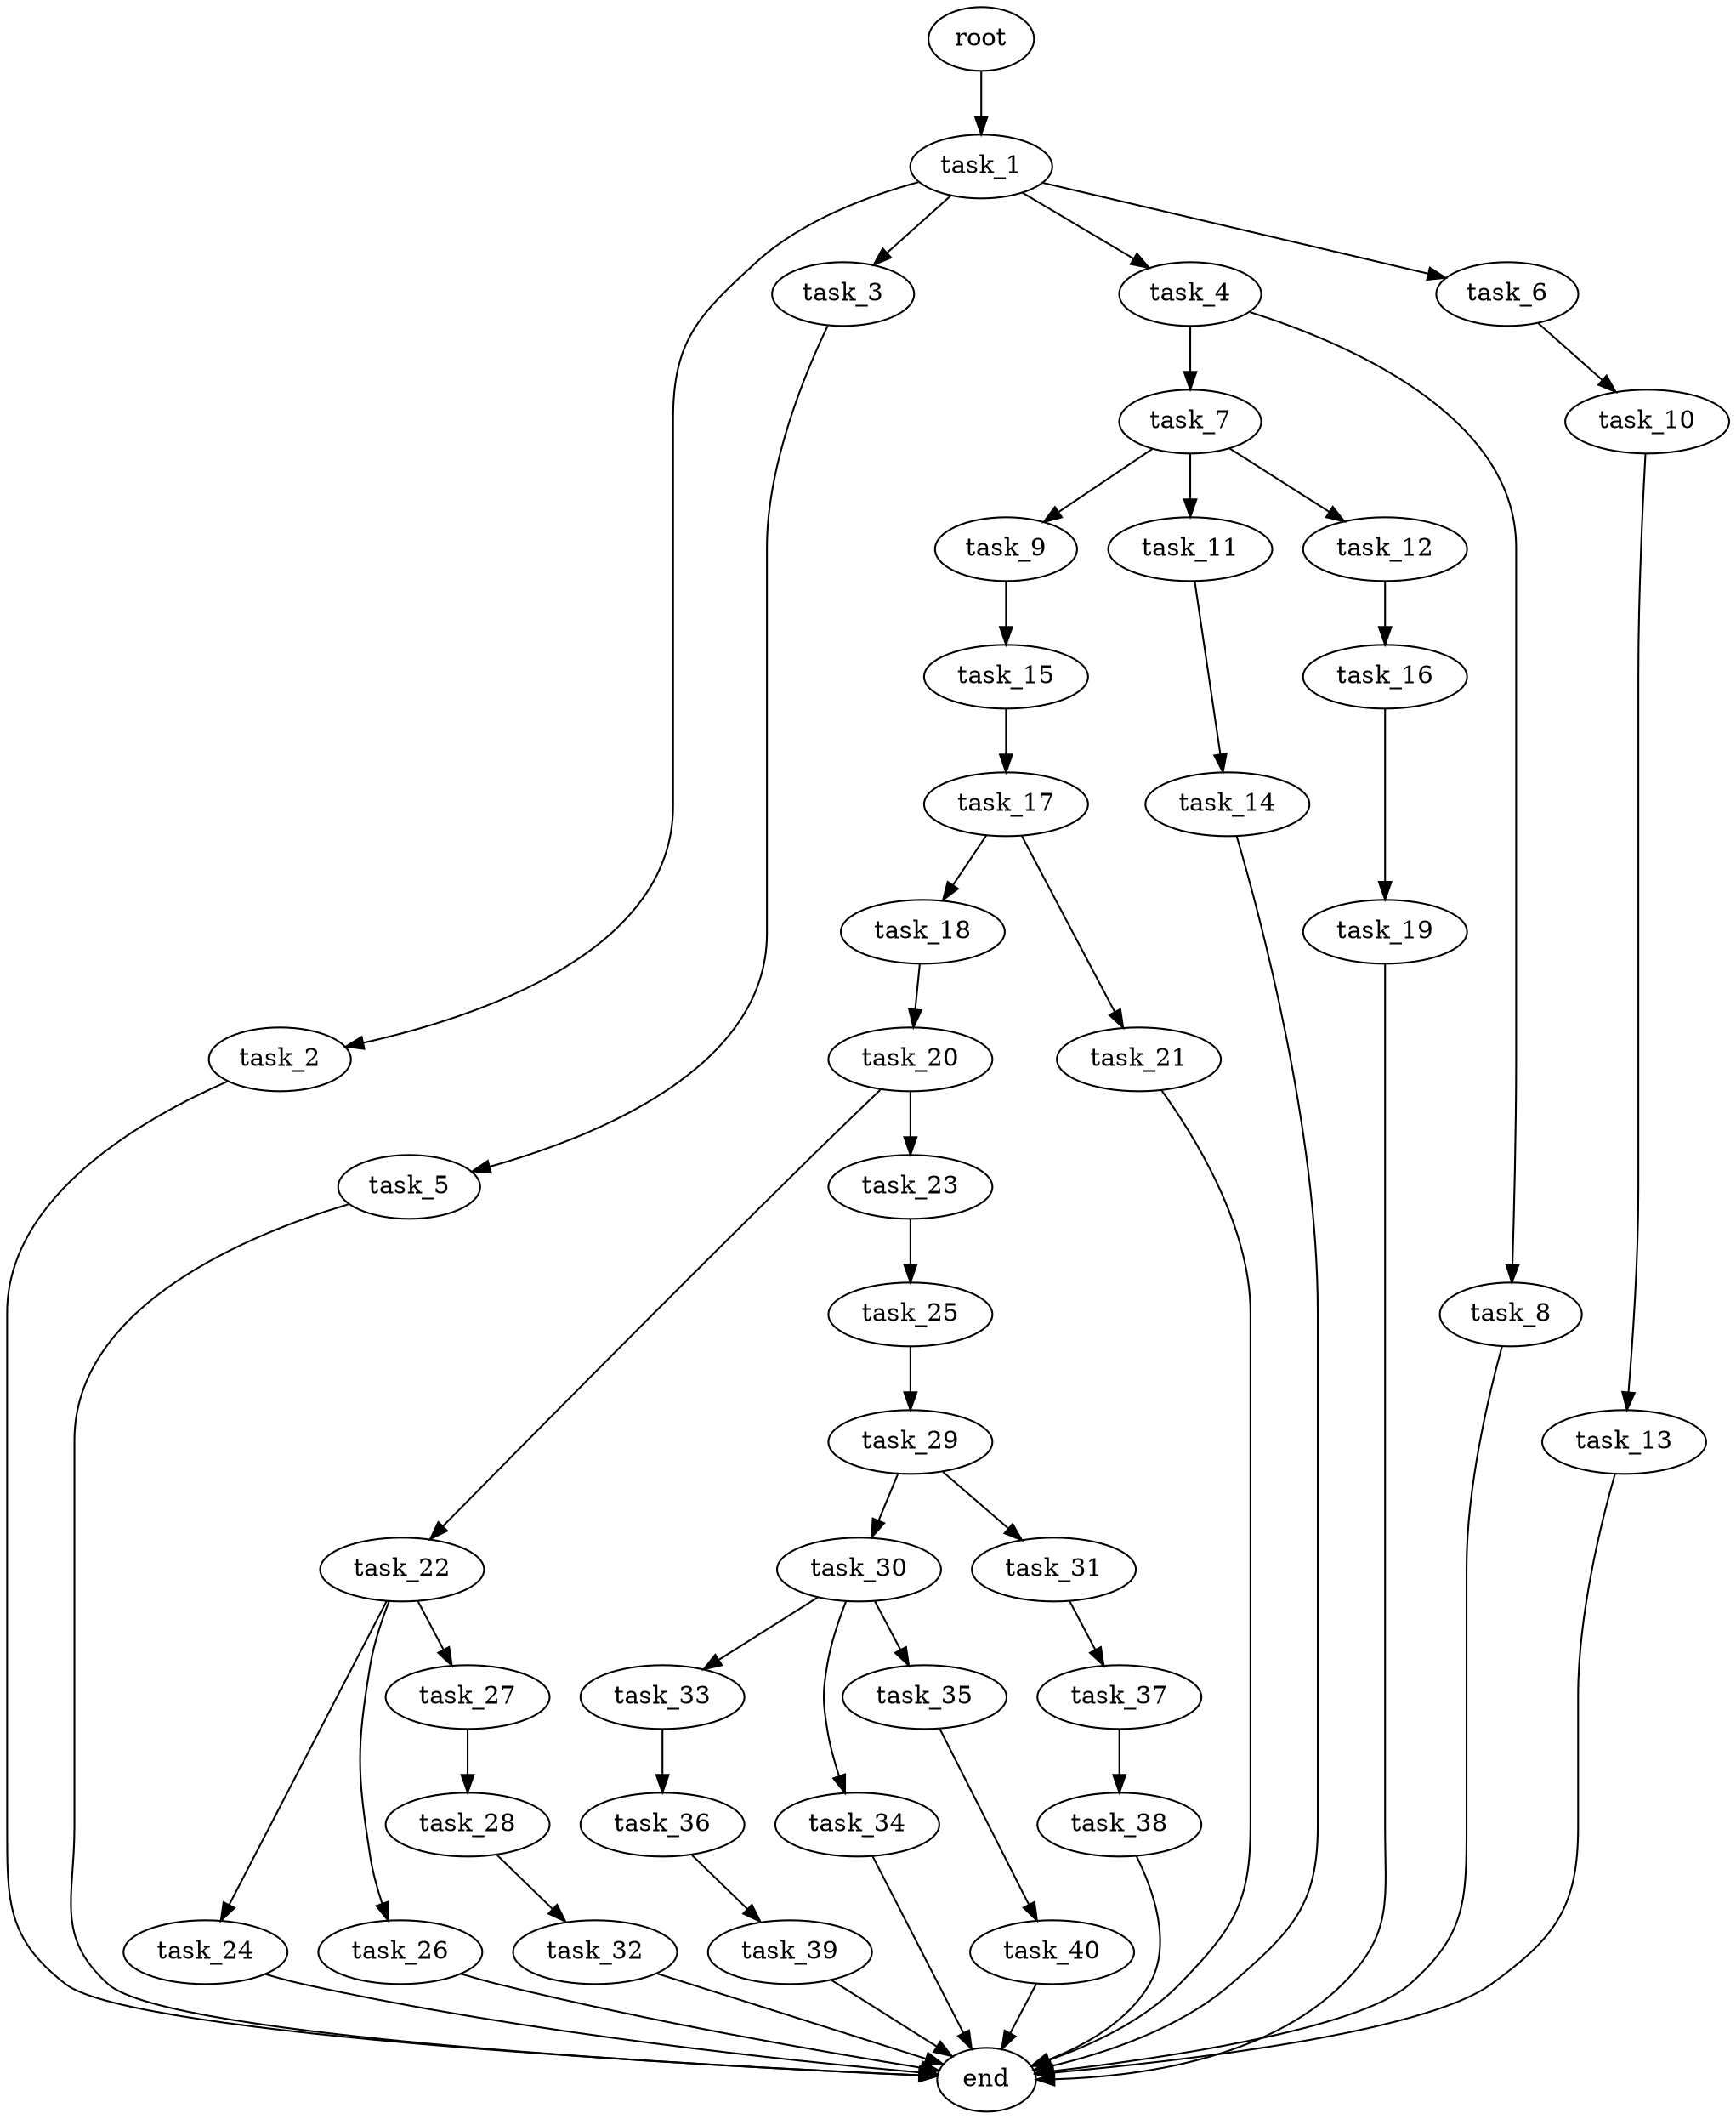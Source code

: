 digraph G {
  root [size="0.000000e+00"];
  task_1 [size="5.757927e+10"];
  task_2 [size="4.249719e+10"];
  task_3 [size="6.232767e+10"];
  task_4 [size="6.350364e+09"];
  task_5 [size="2.999697e+10"];
  task_6 [size="2.145304e+10"];
  task_7 [size="8.297133e+10"];
  task_8 [size="5.865393e+10"];
  task_9 [size="7.567129e+10"];
  task_10 [size="7.247984e+10"];
  task_11 [size="3.578113e+10"];
  task_12 [size="7.555155e+10"];
  task_13 [size="5.997301e+10"];
  task_14 [size="8.148819e+10"];
  task_15 [size="9.985791e+10"];
  task_16 [size="8.731455e+10"];
  task_17 [size="7.147633e+10"];
  task_18 [size="1.080497e+10"];
  task_19 [size="2.134225e+10"];
  task_20 [size="7.197425e+10"];
  task_21 [size="8.944530e+10"];
  task_22 [size="3.417948e+10"];
  task_23 [size="9.810145e+10"];
  task_24 [size="4.388648e+09"];
  task_25 [size="2.545871e+10"];
  task_26 [size="5.563381e+10"];
  task_27 [size="9.448612e+09"];
  task_28 [size="3.325175e+10"];
  task_29 [size="8.300758e+10"];
  task_30 [size="2.202868e+09"];
  task_31 [size="1.656568e+10"];
  task_32 [size="9.064384e+10"];
  task_33 [size="2.784888e+10"];
  task_34 [size="3.021580e+10"];
  task_35 [size="1.447301e+10"];
  task_36 [size="1.246569e+10"];
  task_37 [size="9.745171e+09"];
  task_38 [size="3.179519e+10"];
  task_39 [size="3.166264e+09"];
  task_40 [size="1.933293e+10"];
  end [size="0.000000e+00"];

  root -> task_1 [size="1.000000e-12"];
  task_1 -> task_2 [size="4.249719e+08"];
  task_1 -> task_3 [size="6.232767e+08"];
  task_1 -> task_4 [size="6.350364e+07"];
  task_1 -> task_6 [size="2.145304e+08"];
  task_2 -> end [size="1.000000e-12"];
  task_3 -> task_5 [size="2.999697e+08"];
  task_4 -> task_7 [size="8.297133e+08"];
  task_4 -> task_8 [size="5.865393e+08"];
  task_5 -> end [size="1.000000e-12"];
  task_6 -> task_10 [size="7.247984e+08"];
  task_7 -> task_9 [size="7.567129e+08"];
  task_7 -> task_11 [size="3.578113e+08"];
  task_7 -> task_12 [size="7.555155e+08"];
  task_8 -> end [size="1.000000e-12"];
  task_9 -> task_15 [size="9.985791e+08"];
  task_10 -> task_13 [size="5.997301e+08"];
  task_11 -> task_14 [size="8.148819e+08"];
  task_12 -> task_16 [size="8.731455e+08"];
  task_13 -> end [size="1.000000e-12"];
  task_14 -> end [size="1.000000e-12"];
  task_15 -> task_17 [size="7.147633e+08"];
  task_16 -> task_19 [size="2.134225e+08"];
  task_17 -> task_18 [size="1.080497e+08"];
  task_17 -> task_21 [size="8.944530e+08"];
  task_18 -> task_20 [size="7.197425e+08"];
  task_19 -> end [size="1.000000e-12"];
  task_20 -> task_22 [size="3.417948e+08"];
  task_20 -> task_23 [size="9.810145e+08"];
  task_21 -> end [size="1.000000e-12"];
  task_22 -> task_24 [size="4.388648e+07"];
  task_22 -> task_26 [size="5.563381e+08"];
  task_22 -> task_27 [size="9.448612e+07"];
  task_23 -> task_25 [size="2.545871e+08"];
  task_24 -> end [size="1.000000e-12"];
  task_25 -> task_29 [size="8.300758e+08"];
  task_26 -> end [size="1.000000e-12"];
  task_27 -> task_28 [size="3.325175e+08"];
  task_28 -> task_32 [size="9.064384e+08"];
  task_29 -> task_30 [size="2.202868e+07"];
  task_29 -> task_31 [size="1.656568e+08"];
  task_30 -> task_33 [size="2.784888e+08"];
  task_30 -> task_34 [size="3.021580e+08"];
  task_30 -> task_35 [size="1.447301e+08"];
  task_31 -> task_37 [size="9.745171e+07"];
  task_32 -> end [size="1.000000e-12"];
  task_33 -> task_36 [size="1.246569e+08"];
  task_34 -> end [size="1.000000e-12"];
  task_35 -> task_40 [size="1.933293e+08"];
  task_36 -> task_39 [size="3.166264e+07"];
  task_37 -> task_38 [size="3.179519e+08"];
  task_38 -> end [size="1.000000e-12"];
  task_39 -> end [size="1.000000e-12"];
  task_40 -> end [size="1.000000e-12"];
}
